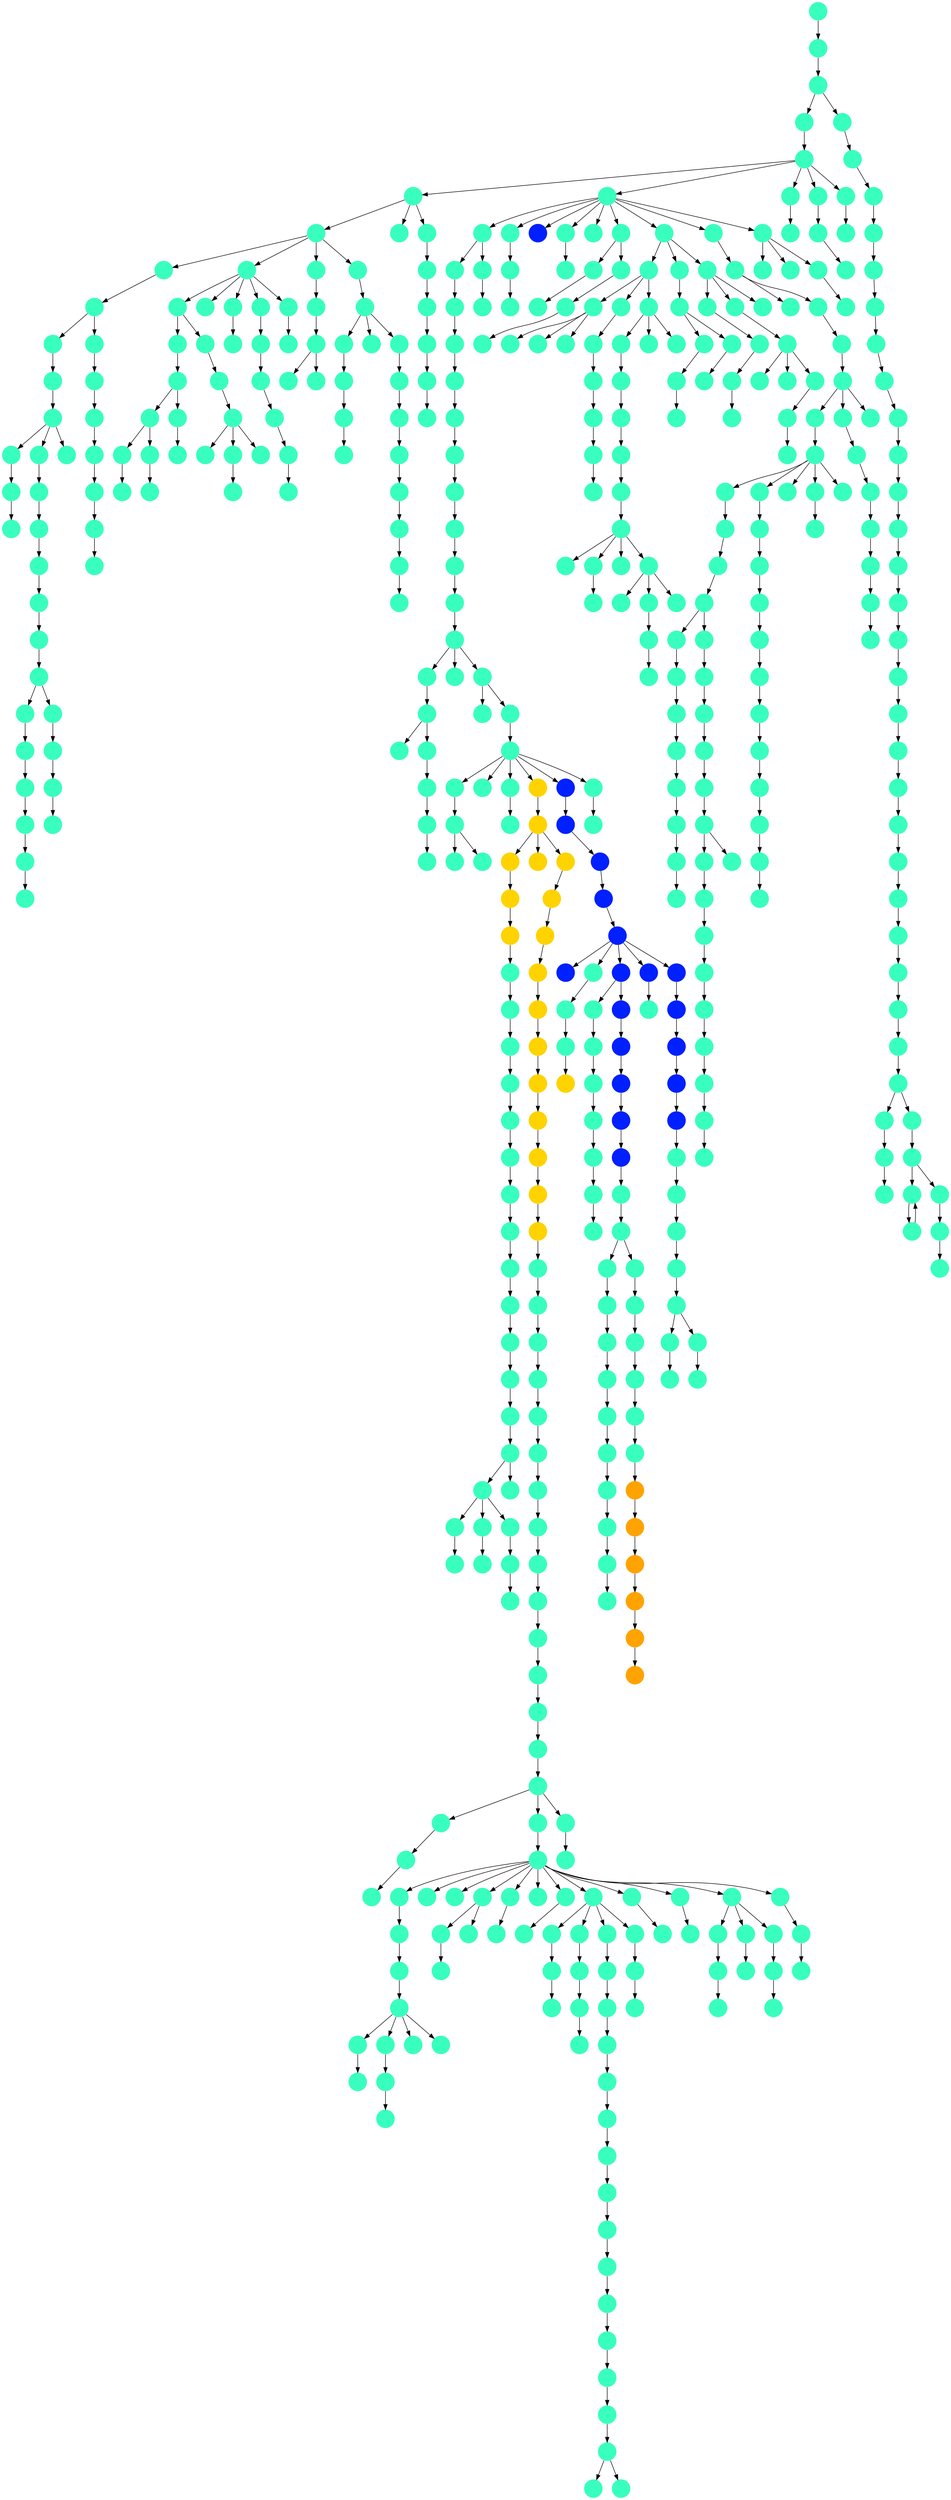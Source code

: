 digraph{
0 [tooltip = "R", penwidth = 0, style = filled, fillcolor = "#ffa300", shape = circle, label = ""]
1 [tooltip = "R", penwidth = 0, style = filled, fillcolor = "#ffa300", shape = circle, label = ""]
2 [tooltip = "K", penwidth = 0, style = filled, fillcolor = "#39ffbe", shape = circle, label = ""]
3 [tooltip = "R", penwidth = 0, style = filled, fillcolor = "#ffa300", shape = circle, label = ""]
4 [tooltip = "R", penwidth = 0, style = filled, fillcolor = "#ffa300", shape = circle, label = ""]
5 [tooltip = "R", penwidth = 0, style = filled, fillcolor = "#ffa300", shape = circle, label = ""]
6 [tooltip = "R", penwidth = 0, style = filled, fillcolor = "#ffa300", shape = circle, label = ""]
7 [tooltip = "K", penwidth = 0, style = filled, fillcolor = "#39ffbe", shape = circle, label = ""]
8 [tooltip = "K", penwidth = 0, style = filled, fillcolor = "#39ffbe", shape = circle, label = ""]
9 [tooltip = "K", penwidth = 0, style = filled, fillcolor = "#39ffbe", shape = circle, label = ""]
10 [tooltip = "K", penwidth = 0, style = filled, fillcolor = "#39ffbe", shape = circle, label = ""]
11 [tooltip = "K", penwidth = 0, style = filled, fillcolor = "#39ffbe", shape = circle, label = ""]
12 [tooltip = "K", penwidth = 0, style = filled, fillcolor = "#39ffbe", shape = circle, label = ""]
13 [tooltip = "K", penwidth = 0, style = filled, fillcolor = "#39ffbe", shape = circle, label = ""]
14 [tooltip = "K", penwidth = 0, style = filled, fillcolor = "#39ffbe", shape = circle, label = ""]
15 [tooltip = "K", penwidth = 0, style = filled, fillcolor = "#39ffbe", shape = circle, label = ""]
16 [tooltip = "K", penwidth = 0, style = filled, fillcolor = "#39ffbe", shape = circle, label = ""]
17 [tooltip = "K", penwidth = 0, style = filled, fillcolor = "#39ffbe", shape = circle, label = ""]
18 [tooltip = "K", penwidth = 0, style = filled, fillcolor = "#39ffbe", shape = circle, label = ""]
19 [tooltip = "K", penwidth = 0, style = filled, fillcolor = "#39ffbe", shape = circle, label = ""]
20 [tooltip = "K", penwidth = 0, style = filled, fillcolor = "#39ffbe", shape = circle, label = ""]
21 [tooltip = "K", penwidth = 0, style = filled, fillcolor = "#39ffbe", shape = circle, label = ""]
22 [tooltip = "K", penwidth = 0, style = filled, fillcolor = "#39ffbe", shape = circle, label = ""]
23 [tooltip = "K", penwidth = 0, style = filled, fillcolor = "#39ffbe", shape = circle, label = ""]
24 [tooltip = "K", penwidth = 0, style = filled, fillcolor = "#39ffbe", shape = circle, label = ""]
25 [tooltip = "K", penwidth = 0, style = filled, fillcolor = "#39ffbe", shape = circle, label = ""]
26 [tooltip = "K", penwidth = 0, style = filled, fillcolor = "#39ffbe", shape = circle, label = ""]
27 [tooltip = "K", penwidth = 0, style = filled, fillcolor = "#39ffbe", shape = circle, label = ""]
28 [tooltip = "K", penwidth = 0, style = filled, fillcolor = "#39ffbe", shape = circle, label = ""]
29 [tooltip = "K", penwidth = 0, style = filled, fillcolor = "#39ffbe", shape = circle, label = ""]
30 [tooltip = "K", penwidth = 0, style = filled, fillcolor = "#39ffbe", shape = circle, label = ""]
31 [tooltip = "K", penwidth = 0, style = filled, fillcolor = "#39ffbe", shape = circle, label = ""]
32 [tooltip = "K", penwidth = 0, style = filled, fillcolor = "#39ffbe", shape = circle, label = ""]
33 [tooltip = "K", penwidth = 0, style = filled, fillcolor = "#39ffbe", shape = circle, label = ""]
34 [tooltip = "K", penwidth = 0, style = filled, fillcolor = "#39ffbe", shape = circle, label = ""]
35 [tooltip = "K", penwidth = 0, style = filled, fillcolor = "#39ffbe", shape = circle, label = ""]
36 [tooltip = "K", penwidth = 0, style = filled, fillcolor = "#39ffbe", shape = circle, label = ""]
37 [tooltip = "K", penwidth = 0, style = filled, fillcolor = "#39ffbe", shape = circle, label = ""]
38 [tooltip = "K", penwidth = 0, style = filled, fillcolor = "#39ffbe", shape = circle, label = ""]
39 [tooltip = "K", penwidth = 0, style = filled, fillcolor = "#39ffbe", shape = circle, label = ""]
40 [tooltip = "K", penwidth = 0, style = filled, fillcolor = "#39ffbe", shape = circle, label = ""]
41 [tooltip = "K", penwidth = 0, style = filled, fillcolor = "#39ffbe", shape = circle, label = ""]
42 [tooltip = "K", penwidth = 0, style = filled, fillcolor = "#39ffbe", shape = circle, label = ""]
43 [tooltip = "K", penwidth = 0, style = filled, fillcolor = "#39ffbe", shape = circle, label = ""]
44 [tooltip = "K", penwidth = 0, style = filled, fillcolor = "#39ffbe", shape = circle, label = ""]
45 [tooltip = "K", penwidth = 0, style = filled, fillcolor = "#39ffbe", shape = circle, label = ""]
46 [tooltip = "K", penwidth = 0, style = filled, fillcolor = "#39ffbe", shape = circle, label = ""]
47 [tooltip = "K", penwidth = 0, style = filled, fillcolor = "#39ffbe", shape = circle, label = ""]
48 [tooltip = "K", penwidth = 0, style = filled, fillcolor = "#39ffbe", shape = circle, label = ""]
49 [tooltip = "K", penwidth = 0, style = filled, fillcolor = "#39ffbe", shape = circle, label = ""]
50 [tooltip = "K", penwidth = 0, style = filled, fillcolor = "#39ffbe", shape = circle, label = ""]
51 [tooltip = "K", penwidth = 0, style = filled, fillcolor = "#39ffbe", shape = circle, label = ""]
52 [tooltip = "K", penwidth = 0, style = filled, fillcolor = "#39ffbe", shape = circle, label = ""]
53 [tooltip = "K", penwidth = 0, style = filled, fillcolor = "#39ffbe", shape = circle, label = ""]
54 [tooltip = "K", penwidth = 0, style = filled, fillcolor = "#39ffbe", shape = circle, label = ""]
55 [tooltip = "K", penwidth = 0, style = filled, fillcolor = "#39ffbe", shape = circle, label = ""]
56 [tooltip = "K", penwidth = 0, style = filled, fillcolor = "#39ffbe", shape = circle, label = ""]
57 [tooltip = "K", penwidth = 0, style = filled, fillcolor = "#39ffbe", shape = circle, label = ""]
58 [tooltip = "K", penwidth = 0, style = filled, fillcolor = "#39ffbe", shape = circle, label = ""]
59 [tooltip = "K", penwidth = 0, style = filled, fillcolor = "#39ffbe", shape = circle, label = ""]
60 [tooltip = "K", penwidth = 0, style = filled, fillcolor = "#39ffbe", shape = circle, label = ""]
61 [tooltip = "K", penwidth = 0, style = filled, fillcolor = "#39ffbe", shape = circle, label = ""]
62 [tooltip = "K", penwidth = 0, style = filled, fillcolor = "#39ffbe", shape = circle, label = ""]
63 [tooltip = "K", penwidth = 0, style = filled, fillcolor = "#39ffbe", shape = circle, label = ""]
64 [tooltip = "K", penwidth = 0, style = filled, fillcolor = "#39ffbe", shape = circle, label = ""]
65 [tooltip = "K", penwidth = 0, style = filled, fillcolor = "#39ffbe", shape = circle, label = ""]
66 [tooltip = "K", penwidth = 0, style = filled, fillcolor = "#39ffbe", shape = circle, label = ""]
67 [tooltip = "K", penwidth = 0, style = filled, fillcolor = "#39ffbe", shape = circle, label = ""]
68 [tooltip = "K", penwidth = 0, style = filled, fillcolor = "#39ffbe", shape = circle, label = ""]
69 [tooltip = "K", penwidth = 0, style = filled, fillcolor = "#39ffbe", shape = circle, label = ""]
70 [tooltip = "K", penwidth = 0, style = filled, fillcolor = "#39ffbe", shape = circle, label = ""]
71 [tooltip = "K", penwidth = 0, style = filled, fillcolor = "#39ffbe", shape = circle, label = ""]
72 [tooltip = "K", penwidth = 0, style = filled, fillcolor = "#39ffbe", shape = circle, label = ""]
73 [tooltip = "K", penwidth = 0, style = filled, fillcolor = "#39ffbe", shape = circle, label = ""]
74 [tooltip = "K", penwidth = 0, style = filled, fillcolor = "#39ffbe", shape = circle, label = ""]
75 [tooltip = "K", penwidth = 0, style = filled, fillcolor = "#39ffbe", shape = circle, label = ""]
76 [tooltip = "K", penwidth = 0, style = filled, fillcolor = "#39ffbe", shape = circle, label = ""]
77 [tooltip = "K", penwidth = 0, style = filled, fillcolor = "#39ffbe", shape = circle, label = ""]
78 [tooltip = "K", penwidth = 0, style = filled, fillcolor = "#39ffbe", shape = circle, label = ""]
79 [tooltip = "K", penwidth = 0, style = filled, fillcolor = "#39ffbe", shape = circle, label = ""]
80 [tooltip = "K", penwidth = 0, style = filled, fillcolor = "#39ffbe", shape = circle, label = ""]
81 [tooltip = "K", penwidth = 0, style = filled, fillcolor = "#39ffbe", shape = circle, label = ""]
82 [tooltip = "K", penwidth = 0, style = filled, fillcolor = "#39ffbe", shape = circle, label = ""]
83 [tooltip = "K", penwidth = 0, style = filled, fillcolor = "#39ffbe", shape = circle, label = ""]
84 [tooltip = "K", penwidth = 0, style = filled, fillcolor = "#39ffbe", shape = circle, label = ""]
85 [tooltip = "K", penwidth = 0, style = filled, fillcolor = "#39ffbe", shape = circle, label = ""]
86 [tooltip = "K", penwidth = 0, style = filled, fillcolor = "#39ffbe", shape = circle, label = ""]
87 [tooltip = "K", penwidth = 0, style = filled, fillcolor = "#39ffbe", shape = circle, label = ""]
88 [tooltip = "K", penwidth = 0, style = filled, fillcolor = "#39ffbe", shape = circle, label = ""]
89 [tooltip = "K", penwidth = 0, style = filled, fillcolor = "#39ffbe", shape = circle, label = ""]
90 [tooltip = "K", penwidth = 0, style = filled, fillcolor = "#39ffbe", shape = circle, label = ""]
91 [tooltip = "K", penwidth = 0, style = filled, fillcolor = "#39ffbe", shape = circle, label = ""]
92 [tooltip = "K", penwidth = 0, style = filled, fillcolor = "#39ffbe", shape = circle, label = ""]
93 [tooltip = "K", penwidth = 0, style = filled, fillcolor = "#39ffbe", shape = circle, label = ""]
94 [tooltip = "K", penwidth = 0, style = filled, fillcolor = "#39ffbe", shape = circle, label = ""]
95 [tooltip = "K", penwidth = 0, style = filled, fillcolor = "#39ffbe", shape = circle, label = ""]
96 [tooltip = "K", penwidth = 0, style = filled, fillcolor = "#39ffbe", shape = circle, label = ""]
97 [tooltip = "K", penwidth = 0, style = filled, fillcolor = "#39ffbe", shape = circle, label = ""]
98 [tooltip = "K", penwidth = 0, style = filled, fillcolor = "#39ffbe", shape = circle, label = ""]
99 [tooltip = "K", penwidth = 0, style = filled, fillcolor = "#39ffbe", shape = circle, label = ""]
100 [tooltip = "K", penwidth = 0, style = filled, fillcolor = "#39ffbe", shape = circle, label = ""]
101 [tooltip = "K", penwidth = 0, style = filled, fillcolor = "#39ffbe", shape = circle, label = ""]
102 [tooltip = "K", penwidth = 0, style = filled, fillcolor = "#39ffbe", shape = circle, label = ""]
103 [tooltip = "K", penwidth = 0, style = filled, fillcolor = "#39ffbe", shape = circle, label = ""]
104 [tooltip = "K", penwidth = 0, style = filled, fillcolor = "#39ffbe", shape = circle, label = ""]
105 [tooltip = "K", penwidth = 0, style = filled, fillcolor = "#39ffbe", shape = circle, label = ""]
106 [tooltip = "K", penwidth = 0, style = filled, fillcolor = "#39ffbe", shape = circle, label = ""]
107 [tooltip = "K", penwidth = 0, style = filled, fillcolor = "#39ffbe", shape = circle, label = ""]
108 [tooltip = "K", penwidth = 0, style = filled, fillcolor = "#39ffbe", shape = circle, label = ""]
109 [tooltip = "K", penwidth = 0, style = filled, fillcolor = "#39ffbe", shape = circle, label = ""]
110 [tooltip = "K", penwidth = 0, style = filled, fillcolor = "#39ffbe", shape = circle, label = ""]
111 [tooltip = "K", penwidth = 0, style = filled, fillcolor = "#39ffbe", shape = circle, label = ""]
112 [tooltip = "K", penwidth = 0, style = filled, fillcolor = "#39ffbe", shape = circle, label = ""]
113 [tooltip = "K", penwidth = 0, style = filled, fillcolor = "#39ffbe", shape = circle, label = ""]
114 [tooltip = "K", penwidth = 0, style = filled, fillcolor = "#39ffbe", shape = circle, label = ""]
115 [tooltip = "K", penwidth = 0, style = filled, fillcolor = "#39ffbe", shape = circle, label = ""]
116 [tooltip = "K", penwidth = 0, style = filled, fillcolor = "#39ffbe", shape = circle, label = ""]
117 [tooltip = "K", penwidth = 0, style = filled, fillcolor = "#39ffbe", shape = circle, label = ""]
118 [tooltip = "E", penwidth = 0, style = filled, fillcolor = "#0020ff", shape = circle, label = ""]
119 [tooltip = "K", penwidth = 0, style = filled, fillcolor = "#39ffbe", shape = circle, label = ""]
120 [tooltip = "K", penwidth = 0, style = filled, fillcolor = "#39ffbe", shape = circle, label = ""]
121 [tooltip = "K", penwidth = 0, style = filled, fillcolor = "#39ffbe", shape = circle, label = ""]
122 [tooltip = "K", penwidth = 0, style = filled, fillcolor = "#39ffbe", shape = circle, label = ""]
123 [tooltip = "K", penwidth = 0, style = filled, fillcolor = "#39ffbe", shape = circle, label = ""]
124 [tooltip = "K", penwidth = 0, style = filled, fillcolor = "#39ffbe", shape = circle, label = ""]
125 [tooltip = "K", penwidth = 0, style = filled, fillcolor = "#39ffbe", shape = circle, label = ""]
126 [tooltip = "K", penwidth = 0, style = filled, fillcolor = "#39ffbe", shape = circle, label = ""]
127 [tooltip = "K", penwidth = 0, style = filled, fillcolor = "#39ffbe", shape = circle, label = ""]
128 [tooltip = "K", penwidth = 0, style = filled, fillcolor = "#39ffbe", shape = circle, label = ""]
129 [tooltip = "K", penwidth = 0, style = filled, fillcolor = "#39ffbe", shape = circle, label = ""]
130 [tooltip = "K", penwidth = 0, style = filled, fillcolor = "#39ffbe", shape = circle, label = ""]
131 [tooltip = "K", penwidth = 0, style = filled, fillcolor = "#39ffbe", shape = circle, label = ""]
132 [tooltip = "K", penwidth = 0, style = filled, fillcolor = "#39ffbe", shape = circle, label = ""]
133 [tooltip = "K", penwidth = 0, style = filled, fillcolor = "#39ffbe", shape = circle, label = ""]
134 [tooltip = "K", penwidth = 0, style = filled, fillcolor = "#39ffbe", shape = circle, label = ""]
135 [tooltip = "K", penwidth = 0, style = filled, fillcolor = "#39ffbe", shape = circle, label = ""]
136 [tooltip = "K", penwidth = 0, style = filled, fillcolor = "#39ffbe", shape = circle, label = ""]
137 [tooltip = "K", penwidth = 0, style = filled, fillcolor = "#39ffbe", shape = circle, label = ""]
138 [tooltip = "K", penwidth = 0, style = filled, fillcolor = "#39ffbe", shape = circle, label = ""]
139 [tooltip = "K", penwidth = 0, style = filled, fillcolor = "#39ffbe", shape = circle, label = ""]
140 [tooltip = "K", penwidth = 0, style = filled, fillcolor = "#39ffbe", shape = circle, label = ""]
141 [tooltip = "K", penwidth = 0, style = filled, fillcolor = "#39ffbe", shape = circle, label = ""]
142 [tooltip = "K", penwidth = 0, style = filled, fillcolor = "#39ffbe", shape = circle, label = ""]
143 [tooltip = "K", penwidth = 0, style = filled, fillcolor = "#39ffbe", shape = circle, label = ""]
144 [tooltip = "K", penwidth = 0, style = filled, fillcolor = "#39ffbe", shape = circle, label = ""]
145 [tooltip = "K", penwidth = 0, style = filled, fillcolor = "#39ffbe", shape = circle, label = ""]
146 [tooltip = "K", penwidth = 0, style = filled, fillcolor = "#39ffbe", shape = circle, label = ""]
147 [tooltip = "K", penwidth = 0, style = filled, fillcolor = "#39ffbe", shape = circle, label = ""]
148 [tooltip = "K", penwidth = 0, style = filled, fillcolor = "#39ffbe", shape = circle, label = ""]
149 [tooltip = "K", penwidth = 0, style = filled, fillcolor = "#39ffbe", shape = circle, label = ""]
150 [tooltip = "K", penwidth = 0, style = filled, fillcolor = "#39ffbe", shape = circle, label = ""]
151 [tooltip = "K", penwidth = 0, style = filled, fillcolor = "#39ffbe", shape = circle, label = ""]
152 [tooltip = "K", penwidth = 0, style = filled, fillcolor = "#39ffbe", shape = circle, label = ""]
153 [tooltip = "K", penwidth = 0, style = filled, fillcolor = "#39ffbe", shape = circle, label = ""]
154 [tooltip = "K", penwidth = 0, style = filled, fillcolor = "#39ffbe", shape = circle, label = ""]
155 [tooltip = "K", penwidth = 0, style = filled, fillcolor = "#39ffbe", shape = circle, label = ""]
156 [tooltip = "K", penwidth = 0, style = filled, fillcolor = "#39ffbe", shape = circle, label = ""]
157 [tooltip = "K", penwidth = 0, style = filled, fillcolor = "#39ffbe", shape = circle, label = ""]
158 [tooltip = "K", penwidth = 0, style = filled, fillcolor = "#39ffbe", shape = circle, label = ""]
159 [tooltip = "K", penwidth = 0, style = filled, fillcolor = "#39ffbe", shape = circle, label = ""]
160 [tooltip = "K", penwidth = 0, style = filled, fillcolor = "#39ffbe", shape = circle, label = ""]
161 [tooltip = "K", penwidth = 0, style = filled, fillcolor = "#39ffbe", shape = circle, label = ""]
162 [tooltip = "K", penwidth = 0, style = filled, fillcolor = "#39ffbe", shape = circle, label = ""]
163 [tooltip = "K", penwidth = 0, style = filled, fillcolor = "#39ffbe", shape = circle, label = ""]
164 [tooltip = "K", penwidth = 0, style = filled, fillcolor = "#39ffbe", shape = circle, label = ""]
165 [tooltip = "K", penwidth = 0, style = filled, fillcolor = "#39ffbe", shape = circle, label = ""]
166 [tooltip = "K", penwidth = 0, style = filled, fillcolor = "#39ffbe", shape = circle, label = ""]
167 [tooltip = "K", penwidth = 0, style = filled, fillcolor = "#39ffbe", shape = circle, label = ""]
168 [tooltip = "K", penwidth = 0, style = filled, fillcolor = "#39ffbe", shape = circle, label = ""]
169 [tooltip = "K", penwidth = 0, style = filled, fillcolor = "#39ffbe", shape = circle, label = ""]
170 [tooltip = "K", penwidth = 0, style = filled, fillcolor = "#39ffbe", shape = circle, label = ""]
171 [tooltip = "K", penwidth = 0, style = filled, fillcolor = "#39ffbe", shape = circle, label = ""]
172 [tooltip = "K", penwidth = 0, style = filled, fillcolor = "#39ffbe", shape = circle, label = ""]
173 [tooltip = "K", penwidth = 0, style = filled, fillcolor = "#39ffbe", shape = circle, label = ""]
174 [tooltip = "K", penwidth = 0, style = filled, fillcolor = "#39ffbe", shape = circle, label = ""]
175 [tooltip = "K", penwidth = 0, style = filled, fillcolor = "#39ffbe", shape = circle, label = ""]
176 [tooltip = "K", penwidth = 0, style = filled, fillcolor = "#39ffbe", shape = circle, label = ""]
177 [tooltip = "K", penwidth = 0, style = filled, fillcolor = "#39ffbe", shape = circle, label = ""]
178 [tooltip = "K", penwidth = 0, style = filled, fillcolor = "#39ffbe", shape = circle, label = ""]
179 [tooltip = "K", penwidth = 0, style = filled, fillcolor = "#39ffbe", shape = circle, label = ""]
180 [tooltip = "K", penwidth = 0, style = filled, fillcolor = "#39ffbe", shape = circle, label = ""]
181 [tooltip = "K", penwidth = 0, style = filled, fillcolor = "#39ffbe", shape = circle, label = ""]
182 [tooltip = "K", penwidth = 0, style = filled, fillcolor = "#39ffbe", shape = circle, label = ""]
183 [tooltip = "K", penwidth = 0, style = filled, fillcolor = "#39ffbe", shape = circle, label = ""]
184 [tooltip = "K", penwidth = 0, style = filled, fillcolor = "#39ffbe", shape = circle, label = ""]
185 [tooltip = "K", penwidth = 0, style = filled, fillcolor = "#39ffbe", shape = circle, label = ""]
186 [tooltip = "K", penwidth = 0, style = filled, fillcolor = "#39ffbe", shape = circle, label = ""]
187 [tooltip = "K", penwidth = 0, style = filled, fillcolor = "#39ffbe", shape = circle, label = ""]
188 [tooltip = "K", penwidth = 0, style = filled, fillcolor = "#39ffbe", shape = circle, label = ""]
189 [tooltip = "K", penwidth = 0, style = filled, fillcolor = "#39ffbe", shape = circle, label = ""]
190 [tooltip = "K", penwidth = 0, style = filled, fillcolor = "#39ffbe", shape = circle, label = ""]
191 [tooltip = "K", penwidth = 0, style = filled, fillcolor = "#39ffbe", shape = circle, label = ""]
192 [tooltip = "K", penwidth = 0, style = filled, fillcolor = "#39ffbe", shape = circle, label = ""]
193 [tooltip = "K", penwidth = 0, style = filled, fillcolor = "#39ffbe", shape = circle, label = ""]
194 [tooltip = "K", penwidth = 0, style = filled, fillcolor = "#39ffbe", shape = circle, label = ""]
195 [tooltip = "K", penwidth = 0, style = filled, fillcolor = "#39ffbe", shape = circle, label = ""]
196 [tooltip = "K", penwidth = 0, style = filled, fillcolor = "#39ffbe", shape = circle, label = ""]
197 [tooltip = "K", penwidth = 0, style = filled, fillcolor = "#39ffbe", shape = circle, label = ""]
198 [tooltip = "K", penwidth = 0, style = filled, fillcolor = "#39ffbe", shape = circle, label = ""]
199 [tooltip = "K", penwidth = 0, style = filled, fillcolor = "#39ffbe", shape = circle, label = ""]
200 [tooltip = "K", penwidth = 0, style = filled, fillcolor = "#39ffbe", shape = circle, label = ""]
201 [tooltip = "K", penwidth = 0, style = filled, fillcolor = "#39ffbe", shape = circle, label = ""]
202 [tooltip = "K", penwidth = 0, style = filled, fillcolor = "#39ffbe", shape = circle, label = ""]
203 [tooltip = "K", penwidth = 0, style = filled, fillcolor = "#39ffbe", shape = circle, label = ""]
204 [tooltip = "K", penwidth = 0, style = filled, fillcolor = "#39ffbe", shape = circle, label = ""]
205 [tooltip = "K", penwidth = 0, style = filled, fillcolor = "#39ffbe", shape = circle, label = ""]
206 [tooltip = "K", penwidth = 0, style = filled, fillcolor = "#39ffbe", shape = circle, label = ""]
207 [tooltip = "K", penwidth = 0, style = filled, fillcolor = "#39ffbe", shape = circle, label = ""]
208 [tooltip = "K", penwidth = 0, style = filled, fillcolor = "#39ffbe", shape = circle, label = ""]
209 [tooltip = "K", penwidth = 0, style = filled, fillcolor = "#39ffbe", shape = circle, label = ""]
210 [tooltip = "K", penwidth = 0, style = filled, fillcolor = "#39ffbe", shape = circle, label = ""]
211 [tooltip = "K", penwidth = 0, style = filled, fillcolor = "#39ffbe", shape = circle, label = ""]
212 [tooltip = "K", penwidth = 0, style = filled, fillcolor = "#39ffbe", shape = circle, label = ""]
213 [tooltip = "K", penwidth = 0, style = filled, fillcolor = "#39ffbe", shape = circle, label = ""]
214 [tooltip = "K", penwidth = 0, style = filled, fillcolor = "#39ffbe", shape = circle, label = ""]
215 [tooltip = "K", penwidth = 0, style = filled, fillcolor = "#39ffbe", shape = circle, label = ""]
216 [tooltip = "K", penwidth = 0, style = filled, fillcolor = "#39ffbe", shape = circle, label = ""]
217 [tooltip = "K", penwidth = 0, style = filled, fillcolor = "#39ffbe", shape = circle, label = ""]
218 [tooltip = "K", penwidth = 0, style = filled, fillcolor = "#39ffbe", shape = circle, label = ""]
219 [tooltip = "K", penwidth = 0, style = filled, fillcolor = "#39ffbe", shape = circle, label = ""]
220 [tooltip = "K", penwidth = 0, style = filled, fillcolor = "#39ffbe", shape = circle, label = ""]
221 [tooltip = "K", penwidth = 0, style = filled, fillcolor = "#39ffbe", shape = circle, label = ""]
222 [tooltip = "K", penwidth = 0, style = filled, fillcolor = "#39ffbe", shape = circle, label = ""]
223 [tooltip = "K", penwidth = 0, style = filled, fillcolor = "#39ffbe", shape = circle, label = ""]
224 [tooltip = "K", penwidth = 0, style = filled, fillcolor = "#39ffbe", shape = circle, label = ""]
225 [tooltip = "K", penwidth = 0, style = filled, fillcolor = "#39ffbe", shape = circle, label = ""]
226 [tooltip = "K", penwidth = 0, style = filled, fillcolor = "#39ffbe", shape = circle, label = ""]
227 [tooltip = "K", penwidth = 0, style = filled, fillcolor = "#39ffbe", shape = circle, label = ""]
228 [tooltip = "K", penwidth = 0, style = filled, fillcolor = "#39ffbe", shape = circle, label = ""]
229 [tooltip = "K", penwidth = 0, style = filled, fillcolor = "#39ffbe", shape = circle, label = ""]
230 [tooltip = "K", penwidth = 0, style = filled, fillcolor = "#39ffbe", shape = circle, label = ""]
231 [tooltip = "K", penwidth = 0, style = filled, fillcolor = "#39ffbe", shape = circle, label = ""]
232 [tooltip = "K", penwidth = 0, style = filled, fillcolor = "#39ffbe", shape = circle, label = ""]
233 [tooltip = "K", penwidth = 0, style = filled, fillcolor = "#39ffbe", shape = circle, label = ""]
234 [tooltip = "K", penwidth = 0, style = filled, fillcolor = "#39ffbe", shape = circle, label = ""]
235 [tooltip = "K", penwidth = 0, style = filled, fillcolor = "#39ffbe", shape = circle, label = ""]
236 [tooltip = "K", penwidth = 0, style = filled, fillcolor = "#39ffbe", shape = circle, label = ""]
237 [tooltip = "K", penwidth = 0, style = filled, fillcolor = "#39ffbe", shape = circle, label = ""]
238 [tooltip = "K", penwidth = 0, style = filled, fillcolor = "#39ffbe", shape = circle, label = ""]
239 [tooltip = "K", penwidth = 0, style = filled, fillcolor = "#39ffbe", shape = circle, label = ""]
240 [tooltip = "K", penwidth = 0, style = filled, fillcolor = "#39ffbe", shape = circle, label = ""]
241 [tooltip = "K", penwidth = 0, style = filled, fillcolor = "#39ffbe", shape = circle, label = ""]
242 [tooltip = "K", penwidth = 0, style = filled, fillcolor = "#39ffbe", shape = circle, label = ""]
243 [tooltip = "K", penwidth = 0, style = filled, fillcolor = "#39ffbe", shape = circle, label = ""]
244 [tooltip = "K", penwidth = 0, style = filled, fillcolor = "#39ffbe", shape = circle, label = ""]
245 [tooltip = "K", penwidth = 0, style = filled, fillcolor = "#39ffbe", shape = circle, label = ""]
246 [tooltip = "K", penwidth = 0, style = filled, fillcolor = "#39ffbe", shape = circle, label = ""]
247 [tooltip = "K", penwidth = 0, style = filled, fillcolor = "#39ffbe", shape = circle, label = ""]
248 [tooltip = "K", penwidth = 0, style = filled, fillcolor = "#39ffbe", shape = circle, label = ""]
249 [tooltip = "K", penwidth = 0, style = filled, fillcolor = "#39ffbe", shape = circle, label = ""]
250 [tooltip = "K", penwidth = 0, style = filled, fillcolor = "#39ffbe", shape = circle, label = ""]
251 [tooltip = "K", penwidth = 0, style = filled, fillcolor = "#39ffbe", shape = circle, label = ""]
252 [tooltip = "K", penwidth = 0, style = filled, fillcolor = "#39ffbe", shape = circle, label = ""]
253 [tooltip = "K", penwidth = 0, style = filled, fillcolor = "#39ffbe", shape = circle, label = ""]
254 [tooltip = "Q", penwidth = 0, style = filled, fillcolor = "#ffd300", shape = circle, label = ""]
255 [tooltip = "K", penwidth = 0, style = filled, fillcolor = "#39ffbe", shape = circle, label = ""]
256 [tooltip = "Q", penwidth = 0, style = filled, fillcolor = "#ffd300", shape = circle, label = ""]
257 [tooltip = "K", penwidth = 0, style = filled, fillcolor = "#39ffbe", shape = circle, label = ""]
258 [tooltip = "Q", penwidth = 0, style = filled, fillcolor = "#ffd300", shape = circle, label = ""]
259 [tooltip = "K", penwidth = 0, style = filled, fillcolor = "#39ffbe", shape = circle, label = ""]
260 [tooltip = "K", penwidth = 0, style = filled, fillcolor = "#39ffbe", shape = circle, label = ""]
261 [tooltip = "K", penwidth = 0, style = filled, fillcolor = "#39ffbe", shape = circle, label = ""]
262 [tooltip = "Q", penwidth = 0, style = filled, fillcolor = "#ffd300", shape = circle, label = ""]
263 [tooltip = "K", penwidth = 0, style = filled, fillcolor = "#39ffbe", shape = circle, label = ""]
264 [tooltip = "Q", penwidth = 0, style = filled, fillcolor = "#ffd300", shape = circle, label = ""]
265 [tooltip = "K", penwidth = 0, style = filled, fillcolor = "#39ffbe", shape = circle, label = ""]
266 [tooltip = "Q", penwidth = 0, style = filled, fillcolor = "#ffd300", shape = circle, label = ""]
267 [tooltip = "Q", penwidth = 0, style = filled, fillcolor = "#ffd300", shape = circle, label = ""]
268 [tooltip = "Q", penwidth = 0, style = filled, fillcolor = "#ffd300", shape = circle, label = ""]
269 [tooltip = "Q", penwidth = 0, style = filled, fillcolor = "#ffd300", shape = circle, label = ""]
270 [tooltip = "Q", penwidth = 0, style = filled, fillcolor = "#ffd300", shape = circle, label = ""]
271 [tooltip = "K", penwidth = 0, style = filled, fillcolor = "#39ffbe", shape = circle, label = ""]
272 [tooltip = "Q", penwidth = 0, style = filled, fillcolor = "#ffd300", shape = circle, label = ""]
273 [tooltip = "Q", penwidth = 0, style = filled, fillcolor = "#ffd300", shape = circle, label = ""]
274 [tooltip = "K", penwidth = 0, style = filled, fillcolor = "#39ffbe", shape = circle, label = ""]
275 [tooltip = "K", penwidth = 0, style = filled, fillcolor = "#39ffbe", shape = circle, label = ""]
276 [tooltip = "K", penwidth = 0, style = filled, fillcolor = "#39ffbe", shape = circle, label = ""]
277 [tooltip = "E", penwidth = 0, style = filled, fillcolor = "#0020ff", shape = circle, label = ""]
278 [tooltip = "K", penwidth = 0, style = filled, fillcolor = "#39ffbe", shape = circle, label = ""]
279 [tooltip = "Q", penwidth = 0, style = filled, fillcolor = "#ffd300", shape = circle, label = ""]
280 [tooltip = "Q", penwidth = 0, style = filled, fillcolor = "#ffd300", shape = circle, label = ""]
281 [tooltip = "Q", penwidth = 0, style = filled, fillcolor = "#ffd300", shape = circle, label = ""]
282 [tooltip = "Q", penwidth = 0, style = filled, fillcolor = "#ffd300", shape = circle, label = ""]
283 [tooltip = "K", penwidth = 0, style = filled, fillcolor = "#39ffbe", shape = circle, label = ""]
284 [tooltip = "K", penwidth = 0, style = filled, fillcolor = "#39ffbe", shape = circle, label = ""]
285 [tooltip = "Q", penwidth = 0, style = filled, fillcolor = "#ffd300", shape = circle, label = ""]
286 [tooltip = "Q", penwidth = 0, style = filled, fillcolor = "#ffd300", shape = circle, label = ""]
287 [tooltip = "K", penwidth = 0, style = filled, fillcolor = "#39ffbe", shape = circle, label = ""]
288 [tooltip = "K", penwidth = 0, style = filled, fillcolor = "#39ffbe", shape = circle, label = ""]
289 [tooltip = "K", penwidth = 0, style = filled, fillcolor = "#39ffbe", shape = circle, label = ""]
290 [tooltip = "K", penwidth = 0, style = filled, fillcolor = "#39ffbe", shape = circle, label = ""]
291 [tooltip = "K", penwidth = 0, style = filled, fillcolor = "#39ffbe", shape = circle, label = ""]
292 [tooltip = "K", penwidth = 0, style = filled, fillcolor = "#39ffbe", shape = circle, label = ""]
293 [tooltip = "E", penwidth = 0, style = filled, fillcolor = "#0020ff", shape = circle, label = ""]
294 [tooltip = "E", penwidth = 0, style = filled, fillcolor = "#0020ff", shape = circle, label = ""]
295 [tooltip = "K", penwidth = 0, style = filled, fillcolor = "#39ffbe", shape = circle, label = ""]
296 [tooltip = "E", penwidth = 0, style = filled, fillcolor = "#0020ff", shape = circle, label = ""]
297 [tooltip = "E", penwidth = 0, style = filled, fillcolor = "#0020ff", shape = circle, label = ""]
298 [tooltip = "E", penwidth = 0, style = filled, fillcolor = "#0020ff", shape = circle, label = ""]
299 [tooltip = "E", penwidth = 0, style = filled, fillcolor = "#0020ff", shape = circle, label = ""]
300 [tooltip = "E", penwidth = 0, style = filled, fillcolor = "#0020ff", shape = circle, label = ""]
301 [tooltip = "E", penwidth = 0, style = filled, fillcolor = "#0020ff", shape = circle, label = ""]
302 [tooltip = "E", penwidth = 0, style = filled, fillcolor = "#0020ff", shape = circle, label = ""]
303 [tooltip = "E", penwidth = 0, style = filled, fillcolor = "#0020ff", shape = circle, label = ""]
304 [tooltip = "E", penwidth = 0, style = filled, fillcolor = "#0020ff", shape = circle, label = ""]
305 [tooltip = "E", penwidth = 0, style = filled, fillcolor = "#0020ff", shape = circle, label = ""]
306 [tooltip = "E", penwidth = 0, style = filled, fillcolor = "#0020ff", shape = circle, label = ""]
307 [tooltip = "E", penwidth = 0, style = filled, fillcolor = "#0020ff", shape = circle, label = ""]
308 [tooltip = "K", penwidth = 0, style = filled, fillcolor = "#39ffbe", shape = circle, label = ""]
309 [tooltip = "E", penwidth = 0, style = filled, fillcolor = "#0020ff", shape = circle, label = ""]
310 [tooltip = "E", penwidth = 0, style = filled, fillcolor = "#0020ff", shape = circle, label = ""]
311 [tooltip = "E", penwidth = 0, style = filled, fillcolor = "#0020ff", shape = circle, label = ""]
312 [tooltip = "K", penwidth = 0, style = filled, fillcolor = "#39ffbe", shape = circle, label = ""]
313 [tooltip = "K", penwidth = 0, style = filled, fillcolor = "#39ffbe", shape = circle, label = ""]
314 [tooltip = "K", penwidth = 0, style = filled, fillcolor = "#39ffbe", shape = circle, label = ""]
315 [tooltip = "K", penwidth = 0, style = filled, fillcolor = "#39ffbe", shape = circle, label = ""]
316 [tooltip = "K", penwidth = 0, style = filled, fillcolor = "#39ffbe", shape = circle, label = ""]
317 [tooltip = "K", penwidth = 0, style = filled, fillcolor = "#39ffbe", shape = circle, label = ""]
318 [tooltip = "K", penwidth = 0, style = filled, fillcolor = "#39ffbe", shape = circle, label = ""]
319 [tooltip = "K", penwidth = 0, style = filled, fillcolor = "#39ffbe", shape = circle, label = ""]
320 [tooltip = "K", penwidth = 0, style = filled, fillcolor = "#39ffbe", shape = circle, label = ""]
321 [tooltip = "K", penwidth = 0, style = filled, fillcolor = "#39ffbe", shape = circle, label = ""]
322 [tooltip = "K", penwidth = 0, style = filled, fillcolor = "#39ffbe", shape = circle, label = ""]
323 [tooltip = "K", penwidth = 0, style = filled, fillcolor = "#39ffbe", shape = circle, label = ""]
324 [tooltip = "K", penwidth = 0, style = filled, fillcolor = "#39ffbe", shape = circle, label = ""]
325 [tooltip = "K", penwidth = 0, style = filled, fillcolor = "#39ffbe", shape = circle, label = ""]
326 [tooltip = "K", penwidth = 0, style = filled, fillcolor = "#39ffbe", shape = circle, label = ""]
327 [tooltip = "K", penwidth = 0, style = filled, fillcolor = "#39ffbe", shape = circle, label = ""]
328 [tooltip = "K", penwidth = 0, style = filled, fillcolor = "#39ffbe", shape = circle, label = ""]
329 [tooltip = "K", penwidth = 0, style = filled, fillcolor = "#39ffbe", shape = circle, label = ""]
330 [tooltip = "K", penwidth = 0, style = filled, fillcolor = "#39ffbe", shape = circle, label = ""]
331 [tooltip = "K", penwidth = 0, style = filled, fillcolor = "#39ffbe", shape = circle, label = ""]
332 [tooltip = "K", penwidth = 0, style = filled, fillcolor = "#39ffbe", shape = circle, label = ""]
333 [tooltip = "K", penwidth = 0, style = filled, fillcolor = "#39ffbe", shape = circle, label = ""]
334 [tooltip = "K", penwidth = 0, style = filled, fillcolor = "#39ffbe", shape = circle, label = ""]
335 [tooltip = "K", penwidth = 0, style = filled, fillcolor = "#39ffbe", shape = circle, label = ""]
336 [tooltip = "K", penwidth = 0, style = filled, fillcolor = "#39ffbe", shape = circle, label = ""]
337 [tooltip = "K", penwidth = 0, style = filled, fillcolor = "#39ffbe", shape = circle, label = ""]
338 [tooltip = "K", penwidth = 0, style = filled, fillcolor = "#39ffbe", shape = circle, label = ""]
339 [tooltip = "K", penwidth = 0, style = filled, fillcolor = "#39ffbe", shape = circle, label = ""]
340 [tooltip = "K", penwidth = 0, style = filled, fillcolor = "#39ffbe", shape = circle, label = ""]
341 [tooltip = "K", penwidth = 0, style = filled, fillcolor = "#39ffbe", shape = circle, label = ""]
342 [tooltip = "K", penwidth = 0, style = filled, fillcolor = "#39ffbe", shape = circle, label = ""]
343 [tooltip = "K", penwidth = 0, style = filled, fillcolor = "#39ffbe", shape = circle, label = ""]
344 [tooltip = "K", penwidth = 0, style = filled, fillcolor = "#39ffbe", shape = circle, label = ""]
345 [tooltip = "K", penwidth = 0, style = filled, fillcolor = "#39ffbe", shape = circle, label = ""]
346 [tooltip = "K", penwidth = 0, style = filled, fillcolor = "#39ffbe", shape = circle, label = ""]
347 [tooltip = "K", penwidth = 0, style = filled, fillcolor = "#39ffbe", shape = circle, label = ""]
348 [tooltip = "K", penwidth = 0, style = filled, fillcolor = "#39ffbe", shape = circle, label = ""]
349 [tooltip = "K", penwidth = 0, style = filled, fillcolor = "#39ffbe", shape = circle, label = ""]
350 [tooltip = "K", penwidth = 0, style = filled, fillcolor = "#39ffbe", shape = circle, label = ""]
351 [tooltip = "K", penwidth = 0, style = filled, fillcolor = "#39ffbe", shape = circle, label = ""]
352 [tooltip = "K", penwidth = 0, style = filled, fillcolor = "#39ffbe", shape = circle, label = ""]
353 [tooltip = "K", penwidth = 0, style = filled, fillcolor = "#39ffbe", shape = circle, label = ""]
354 [tooltip = "K", penwidth = 0, style = filled, fillcolor = "#39ffbe", shape = circle, label = ""]
355 [tooltip = "K", penwidth = 0, style = filled, fillcolor = "#39ffbe", shape = circle, label = ""]
356 [tooltip = "K", penwidth = 0, style = filled, fillcolor = "#39ffbe", shape = circle, label = ""]
357 [tooltip = "K", penwidth = 0, style = filled, fillcolor = "#39ffbe", shape = circle, label = ""]
358 [tooltip = "K", penwidth = 0, style = filled, fillcolor = "#39ffbe", shape = circle, label = ""]
359 [tooltip = "K", penwidth = 0, style = filled, fillcolor = "#39ffbe", shape = circle, label = ""]
360 [tooltip = "K", penwidth = 0, style = filled, fillcolor = "#39ffbe", shape = circle, label = ""]
361 [tooltip = "K", penwidth = 0, style = filled, fillcolor = "#39ffbe", shape = circle, label = ""]
362 [tooltip = "K", penwidth = 0, style = filled, fillcolor = "#39ffbe", shape = circle, label = ""]
363 [tooltip = "K", penwidth = 0, style = filled, fillcolor = "#39ffbe", shape = circle, label = ""]
364 [tooltip = "K", penwidth = 0, style = filled, fillcolor = "#39ffbe", shape = circle, label = ""]
365 [tooltip = "K", penwidth = 0, style = filled, fillcolor = "#39ffbe", shape = circle, label = ""]
366 [tooltip = "K", penwidth = 0, style = filled, fillcolor = "#39ffbe", shape = circle, label = ""]
367 [tooltip = "K", penwidth = 0, style = filled, fillcolor = "#39ffbe", shape = circle, label = ""]
368 [tooltip = "K", penwidth = 0, style = filled, fillcolor = "#39ffbe", shape = circle, label = ""]
369 [tooltip = "K", penwidth = 0, style = filled, fillcolor = "#39ffbe", shape = circle, label = ""]
370 [tooltip = "K", penwidth = 0, style = filled, fillcolor = "#39ffbe", shape = circle, label = ""]
371 [tooltip = "K", penwidth = 0, style = filled, fillcolor = "#39ffbe", shape = circle, label = ""]
372 [tooltip = "K", penwidth = 0, style = filled, fillcolor = "#39ffbe", shape = circle, label = ""]
373 [tooltip = "K", penwidth = 0, style = filled, fillcolor = "#39ffbe", shape = circle, label = ""]
374 [tooltip = "K", penwidth = 0, style = filled, fillcolor = "#39ffbe", shape = circle, label = ""]
375 [tooltip = "K", penwidth = 0, style = filled, fillcolor = "#39ffbe", shape = circle, label = ""]
376 [tooltip = "K", penwidth = 0, style = filled, fillcolor = "#39ffbe", shape = circle, label = ""]
377 [tooltip = "K", penwidth = 0, style = filled, fillcolor = "#39ffbe", shape = circle, label = ""]
378 [tooltip = "K", penwidth = 0, style = filled, fillcolor = "#39ffbe", shape = circle, label = ""]
379 [tooltip = "K", penwidth = 0, style = filled, fillcolor = "#39ffbe", shape = circle, label = ""]
380 [tooltip = "K", penwidth = 0, style = filled, fillcolor = "#39ffbe", shape = circle, label = ""]
381 [tooltip = "K", penwidth = 0, style = filled, fillcolor = "#39ffbe", shape = circle, label = ""]
382 [tooltip = "K", penwidth = 0, style = filled, fillcolor = "#39ffbe", shape = circle, label = ""]
383 [tooltip = "K", penwidth = 0, style = filled, fillcolor = "#39ffbe", shape = circle, label = ""]
384 [tooltip = "K", penwidth = 0, style = filled, fillcolor = "#39ffbe", shape = circle, label = ""]
385 [tooltip = "K", penwidth = 0, style = filled, fillcolor = "#39ffbe", shape = circle, label = ""]
386 [tooltip = "K", penwidth = 0, style = filled, fillcolor = "#39ffbe", shape = circle, label = ""]
387 [tooltip = "K", penwidth = 0, style = filled, fillcolor = "#39ffbe", shape = circle, label = ""]
388 [tooltip = "K", penwidth = 0, style = filled, fillcolor = "#39ffbe", shape = circle, label = ""]
389 [tooltip = "K", penwidth = 0, style = filled, fillcolor = "#39ffbe", shape = circle, label = ""]
390 [tooltip = "K", penwidth = 0, style = filled, fillcolor = "#39ffbe", shape = circle, label = ""]
391 [tooltip = "K", penwidth = 0, style = filled, fillcolor = "#39ffbe", shape = circle, label = ""]
392 [tooltip = "K", penwidth = 0, style = filled, fillcolor = "#39ffbe", shape = circle, label = ""]
393 [tooltip = "K", penwidth = 0, style = filled, fillcolor = "#39ffbe", shape = circle, label = ""]
394 [tooltip = "K", penwidth = 0, style = filled, fillcolor = "#39ffbe", shape = circle, label = ""]
395 [tooltip = "K", penwidth = 0, style = filled, fillcolor = "#39ffbe", shape = circle, label = ""]
396 [tooltip = "K", penwidth = 0, style = filled, fillcolor = "#39ffbe", shape = circle, label = ""]
397 [tooltip = "K", penwidth = 0, style = filled, fillcolor = "#39ffbe", shape = circle, label = ""]
398 [tooltip = "K", penwidth = 0, style = filled, fillcolor = "#39ffbe", shape = circle, label = ""]
399 [tooltip = "K", penwidth = 0, style = filled, fillcolor = "#39ffbe", shape = circle, label = ""]
400 [tooltip = "K", penwidth = 0, style = filled, fillcolor = "#39ffbe", shape = circle, label = ""]
401 [tooltip = "K", penwidth = 0, style = filled, fillcolor = "#39ffbe", shape = circle, label = ""]
402 [tooltip = "K", penwidth = 0, style = filled, fillcolor = "#39ffbe", shape = circle, label = ""]
403 [tooltip = "K", penwidth = 0, style = filled, fillcolor = "#39ffbe", shape = circle, label = ""]
404 [tooltip = "K", penwidth = 0, style = filled, fillcolor = "#39ffbe", shape = circle, label = ""]
405 [tooltip = "K", penwidth = 0, style = filled, fillcolor = "#39ffbe", shape = circle, label = ""]
406 [tooltip = "K", penwidth = 0, style = filled, fillcolor = "#39ffbe", shape = circle, label = ""]
407 [tooltip = "K", penwidth = 0, style = filled, fillcolor = "#39ffbe", shape = circle, label = ""]
408 [tooltip = "K", penwidth = 0, style = filled, fillcolor = "#39ffbe", shape = circle, label = ""]
409 [tooltip = "K", penwidth = 0, style = filled, fillcolor = "#39ffbe", shape = circle, label = ""]
410 [tooltip = "K", penwidth = 0, style = filled, fillcolor = "#39ffbe", shape = circle, label = ""]
411 [tooltip = "K", penwidth = 0, style = filled, fillcolor = "#39ffbe", shape = circle, label = ""]
412 [tooltip = "K", penwidth = 0, style = filled, fillcolor = "#39ffbe", shape = circle, label = ""]
413 [tooltip = "K", penwidth = 0, style = filled, fillcolor = "#39ffbe", shape = circle, label = ""]
414 [tooltip = "K", penwidth = 0, style = filled, fillcolor = "#39ffbe", shape = circle, label = ""]
415 [tooltip = "K", penwidth = 0, style = filled, fillcolor = "#39ffbe", shape = circle, label = ""]
416 [tooltip = "K", penwidth = 0, style = filled, fillcolor = "#39ffbe", shape = circle, label = ""]
417 [tooltip = "K", penwidth = 0, style = filled, fillcolor = "#39ffbe", shape = circle, label = ""]
418 [tooltip = "K", penwidth = 0, style = filled, fillcolor = "#39ffbe", shape = circle, label = ""]
419 [tooltip = "K", penwidth = 0, style = filled, fillcolor = "#39ffbe", shape = circle, label = ""]
420 [tooltip = "K", penwidth = 0, style = filled, fillcolor = "#39ffbe", shape = circle, label = ""]
421 [tooltip = "K", penwidth = 0, style = filled, fillcolor = "#39ffbe", shape = circle, label = ""]
422 [tooltip = "K", penwidth = 0, style = filled, fillcolor = "#39ffbe", shape = circle, label = ""]
423 [tooltip = "K", penwidth = 0, style = filled, fillcolor = "#39ffbe", shape = circle, label = ""]
424 [tooltip = "K", penwidth = 0, style = filled, fillcolor = "#39ffbe", shape = circle, label = ""]
425 [tooltip = "K", penwidth = 0, style = filled, fillcolor = "#39ffbe", shape = circle, label = ""]
426 [tooltip = "K", penwidth = 0, style = filled, fillcolor = "#39ffbe", shape = circle, label = ""]
427 [tooltip = "K", penwidth = 0, style = filled, fillcolor = "#39ffbe", shape = circle, label = ""]
428 [tooltip = "K", penwidth = 0, style = filled, fillcolor = "#39ffbe", shape = circle, label = ""]
429 [tooltip = "K", penwidth = 0, style = filled, fillcolor = "#39ffbe", shape = circle, label = ""]
430 [tooltip = "K", penwidth = 0, style = filled, fillcolor = "#39ffbe", shape = circle, label = ""]
431 [tooltip = "K", penwidth = 0, style = filled, fillcolor = "#39ffbe", shape = circle, label = ""]
432 [tooltip = "K", penwidth = 0, style = filled, fillcolor = "#39ffbe", shape = circle, label = ""]
433 [tooltip = "K", penwidth = 0, style = filled, fillcolor = "#39ffbe", shape = circle, label = ""]
434 [tooltip = "K", penwidth = 0, style = filled, fillcolor = "#39ffbe", shape = circle, label = ""]
435 [tooltip = "K", penwidth = 0, style = filled, fillcolor = "#39ffbe", shape = circle, label = ""]
436 [tooltip = "K", penwidth = 0, style = filled, fillcolor = "#39ffbe", shape = circle, label = ""]
437 [tooltip = "K", penwidth = 0, style = filled, fillcolor = "#39ffbe", shape = circle, label = ""]
438 [tooltip = "K", penwidth = 0, style = filled, fillcolor = "#39ffbe", shape = circle, label = ""]
439 [tooltip = "K", penwidth = 0, style = filled, fillcolor = "#39ffbe", shape = circle, label = ""]
440 [tooltip = "K", penwidth = 0, style = filled, fillcolor = "#39ffbe", shape = circle, label = ""]
441 [tooltip = "K", penwidth = 0, style = filled, fillcolor = "#39ffbe", shape = circle, label = ""]
442 [tooltip = "K", penwidth = 0, style = filled, fillcolor = "#39ffbe", shape = circle, label = ""]
443 [tooltip = "K", penwidth = 0, style = filled, fillcolor = "#39ffbe", shape = circle, label = ""]
444 [tooltip = "K", penwidth = 0, style = filled, fillcolor = "#39ffbe", shape = circle, label = ""]
445 [tooltip = "K", penwidth = 0, style = filled, fillcolor = "#39ffbe", shape = circle, label = ""]
446 [tooltip = "K", penwidth = 0, style = filled, fillcolor = "#39ffbe", shape = circle, label = ""]
447 [tooltip = "K", penwidth = 0, style = filled, fillcolor = "#39ffbe", shape = circle, label = ""]
448 [tooltip = "K", penwidth = 0, style = filled, fillcolor = "#39ffbe", shape = circle, label = ""]
449 [tooltip = "K", penwidth = 0, style = filled, fillcolor = "#39ffbe", shape = circle, label = ""]
450 [tooltip = "K", penwidth = 0, style = filled, fillcolor = "#39ffbe", shape = circle, label = ""]
451 [tooltip = "K", penwidth = 0, style = filled, fillcolor = "#39ffbe", shape = circle, label = ""]
452 [tooltip = "K", penwidth = 0, style = filled, fillcolor = "#39ffbe", shape = circle, label = ""]
453 [tooltip = "K", penwidth = 0, style = filled, fillcolor = "#39ffbe", shape = circle, label = ""]
454 [tooltip = "K", penwidth = 0, style = filled, fillcolor = "#39ffbe", shape = circle, label = ""]
455 [tooltip = "K", penwidth = 0, style = filled, fillcolor = "#39ffbe", shape = circle, label = ""]
456 [tooltip = "K", penwidth = 0, style = filled, fillcolor = "#39ffbe", shape = circle, label = ""]
457 [tooltip = "K", penwidth = 0, style = filled, fillcolor = "#39ffbe", shape = circle, label = ""]
458 [tooltip = "K", penwidth = 0, style = filled, fillcolor = "#39ffbe", shape = circle, label = ""]
459 [tooltip = "K", penwidth = 0, style = filled, fillcolor = "#39ffbe", shape = circle, label = ""]
460 [tooltip = "K", penwidth = 0, style = filled, fillcolor = "#39ffbe", shape = circle, label = ""]
461 [tooltip = "K", penwidth = 0, style = filled, fillcolor = "#39ffbe", shape = circle, label = ""]
462 [tooltip = "K", penwidth = 0, style = filled, fillcolor = "#39ffbe", shape = circle, label = ""]
463 [tooltip = "K", penwidth = 0, style = filled, fillcolor = "#39ffbe", shape = circle, label = ""]
464 [tooltip = "K", penwidth = 0, style = filled, fillcolor = "#39ffbe", shape = circle, label = ""]
465 [tooltip = "K", penwidth = 0, style = filled, fillcolor = "#39ffbe", shape = circle, label = ""]
466 [tooltip = "K", penwidth = 0, style = filled, fillcolor = "#39ffbe", shape = circle, label = ""]
467 [tooltip = "K", penwidth = 0, style = filled, fillcolor = "#39ffbe", shape = circle, label = ""]
468 [tooltip = "K", penwidth = 0, style = filled, fillcolor = "#39ffbe", shape = circle, label = ""]
469 [tooltip = "K", penwidth = 0, style = filled, fillcolor = "#39ffbe", shape = circle, label = ""]
470 [tooltip = "K", penwidth = 0, style = filled, fillcolor = "#39ffbe", shape = circle, label = ""]
471 [tooltip = "K", penwidth = 0, style = filled, fillcolor = "#39ffbe", shape = circle, label = ""]
472 [tooltip = "K", penwidth = 0, style = filled, fillcolor = "#39ffbe", shape = circle, label = ""]
473 [tooltip = "K", penwidth = 0, style = filled, fillcolor = "#39ffbe", shape = circle, label = ""]
474 [tooltip = "K", penwidth = 0, style = filled, fillcolor = "#39ffbe", shape = circle, label = ""]
475 [tooltip = "K", penwidth = 0, style = filled, fillcolor = "#39ffbe", shape = circle, label = ""]
476 [tooltip = "K", penwidth = 0, style = filled, fillcolor = "#39ffbe", shape = circle, label = ""]
477 [tooltip = "K", penwidth = 0, style = filled, fillcolor = "#39ffbe", shape = circle, label = ""]
478 [tooltip = "K", penwidth = 0, style = filled, fillcolor = "#39ffbe", shape = circle, label = ""]
479 [tooltip = "K", penwidth = 0, style = filled, fillcolor = "#39ffbe", shape = circle, label = ""]
480 [tooltip = "K", penwidth = 0, style = filled, fillcolor = "#39ffbe", shape = circle, label = ""]
481 [tooltip = "K", penwidth = 0, style = filled, fillcolor = "#39ffbe", shape = circle, label = ""]
482 [tooltip = "K", penwidth = 0, style = filled, fillcolor = "#39ffbe", shape = circle, label = ""]
483 [tooltip = "K", penwidth = 0, style = filled, fillcolor = "#39ffbe", shape = circle, label = ""]
484 [tooltip = "K", penwidth = 0, style = filled, fillcolor = "#39ffbe", shape = circle, label = ""]
485 [tooltip = "K", penwidth = 0, style = filled, fillcolor = "#39ffbe", shape = circle, label = ""]
486 [tooltip = "K", penwidth = 0, style = filled, fillcolor = "#39ffbe", shape = circle, label = ""]
487 [tooltip = "K", penwidth = 0, style = filled, fillcolor = "#39ffbe", shape = circle, label = ""]
488 [tooltip = "K", penwidth = 0, style = filled, fillcolor = "#39ffbe", shape = circle, label = ""]
489 [tooltip = "K", penwidth = 0, style = filled, fillcolor = "#39ffbe", shape = circle, label = ""]
490 [tooltip = "K", penwidth = 0, style = filled, fillcolor = "#39ffbe", shape = circle, label = ""]
491 [tooltip = "K", penwidth = 0, style = filled, fillcolor = "#39ffbe", shape = circle, label = ""]
492 [tooltip = "K", penwidth = 0, style = filled, fillcolor = "#39ffbe", shape = circle, label = ""]
493 [tooltip = "K", penwidth = 0, style = filled, fillcolor = "#39ffbe", shape = circle, label = ""]
494 [tooltip = "K", penwidth = 0, style = filled, fillcolor = "#39ffbe", shape = circle, label = ""]
495 [tooltip = "K", penwidth = 0, style = filled, fillcolor = "#39ffbe", shape = circle, label = ""]
319 -> 317
20 -> 25
254 -> 256
204 -> 219
278 -> 251
392 -> 384
435 -> 434
138 -> 145
332 -> 333
467 -> 462
317 -> 322
310 -> 298
373 -> 371
60 -> 81
3 -> 6
429 -> 440
137 -> 144
113 -> 182
30 -> 16
83 -> 124
60 -> 62
450 -> 448
11 -> 15
212 -> 207
49 -> 51
325 -> 326
234 -> 230
363 -> 380
276 -> 382
296 -> 307
179 -> 195
227 -> 477
5 -> 1
417 -> 416
268 -> 258
366 -> 447
405 -> 411
203 -> 204
336 -> 335
42 -> 32
199 -> 392
246 -> 245
76 -> 78
45 -> 47
126 -> 189
201 -> 202
281 -> 270
256 -> 264
339 -> 340
105 -> 185
333 -> 235
164 -> 163
66 -> 104
19 -> 27
412 -> 405
141 -> 188
132 -> 131
338 -> 437
127 -> 129
125 -> 250
172 -> 99
97 -> 95
269 -> 278
35 -> 34
264 -> 269
247 -> 246
55 -> 194
174 -> 175
169 -> 164
477 -> 483
338 -> 350
166 -> 136
226 -> 221
121 -> 120
143 -> 139
330 -> 413
377 -> 375
458 -> 457
254 -> 262
331 -> 400
81 -> 83
21 -> 26
18 -> 17
327 -> 325
274 -> 284
113 -> 112
244 -> 324
55 -> 82
67 -> 76
275 -> 272
253 -> 265
113 -> 193
341 -> 465
189 -> 155
177 -> 174
317 -> 229
429 -> 438
392 -> 393
380 -> 372
481 -> 478
403 -> 402
394 -> 458
215 -> 203
326 -> 330
39 -> 36
434 -> 445
92 -> 91
136 -> 134
230 -> 233
150 -> 152
339 -> 337
113 -> 161
20 -> 41
478 -> 480
211 -> 212
58 -> 57
7 -> 9
491 -> 488
119 -> 110
185 -> 186
130 -> 128
182 -> 178
384 -> 386
475 -> 473
67 -> 64
14 -> 28
322 -> 321
110 -> 111
446 -> 432
2 -> 5
261 -> 451
340 -> 346
51 -> 50
84 -> 85
109 -> 68
459 -> 470
263 -> 275
338 -> 435
381 -> 366
456 -> 454
221 -> 218
252 -> 273
8 -> 2
376 -> 369
76 -> 71
174 -> 173
82 -> 154
252 -> 271
398 -> 399
229 -> 320
113 -> 87
67 -> 176
305 -> 304
486 -> 494
451 -> 415
461 -> 466
455 -> 456
166 -> 133
425 -> 442
157 -> 156
386 -> 385
113 -> 118
213 -> 208
297 -> 306
63 -> 60
202 -> 200
11 -> 10
200 -> 202
162 -> 160
441 -> 436
116 -> 114
178 -> 171
111 -> 109
205 -> 216
430 -> 420
338 -> 421
390 -> 414
139 -> 249
61 -> 59
356 -> 348
379 -> 377
64 -> 66
50 -> 52
411 -> 409
28 -> 29
438 -> 358
206 -> 225
87 -> 90
100 -> 98
459 -> 467
222 -> 205
485 -> 491
437 -> 424
236 -> 197
148 -> 137
108 -> 67
112 -> 116
113 -> 122
109 -> 244
354 -> 356
300 -> 232
348 -> 351
303 -> 301
271 -> 259
1 -> 4
484 -> 492
58 -> 228
373 -> 363
369 -> 368
435 -> 449
217 -> 220
95 -> 92
223 -> 206
338 -> 433
405 -> 406
32 -> 43
29 -> 45
489 -> 485
338 -> 459
289 -> 287
252 -> 255
18 -> 44
146 -> 121
432 -> 439
442 -> 354
126 -> 327
168 -> 165
193 -> 84
307 -> 302
368 -> 379
254 -> 266
387 -> 390
304 -> 308
231 -> 316
99 -> 100
405 -> 403
154 -> 149
341 -> 431
433 -> 423
79 -> 74
364 -> 370
23 -> 14
154 -> 331
43 -> 53
298 -> 311
11 -> 12
149 -> 150
311 -> 297
139 -> 148
4 -> 3
338 -> 419
428 -> 443
134 -> 127
126 -> 240
335 -> 334
38 -> 37
399 -> 396
228 -> 495
487 -> 484
189 -> 190
337 -> 344
353 -> 349
60 -> 102
139 -> 141
359 -> 355
80 -> 75
419 -> 441
140 -> 142
6 -> 0
294 -> 309
93 -> 97
244 -> 243
459 -> 469
53 -> 486
288 -> 291
316 -> 318
285 -> 276
189 -> 192
378 -> 364
101 -> 191
225 -> 214
349 -> 339
273 -> 254
145 -> 147
427 -> 430
235 -> 376
294 -> 300
117 -> 181
492 -> 493
17 -> 11
295 -> 263
290 -> 288
294 -> 293
36 -> 35
108 -> 106
153 -> 151
89 -> 93
302 -> 305
367 -> 365
350 -> 353
168 -> 167
370 -> 274
76 -> 55
71 -> 73
294 -> 295
171 -> 168
327 -> 328
22 -> 49
338 -> 422
299 -> 294
405 -> 401
479 -> 481
11 -> 40
195 -> 362
62 -> 61
338 -> 474
158 -> 159
357 -> 347
360 -> 357
282 -> 281
25 -> 23
308 -> 58
324 -> 252
26 -> 20
16 -> 22
258 -> 286
375 -> 373
270 -> 279
87 -> 89
131 -> 130
238 -> 237
198 -> 222
471 -> 468
86 -> 196
398 -> 397
488 -> 487
161 -> 162
108 -> 290
76 -> 79
323 -> 332
139 -> 108
283 -> 323
495 -> 7
445 -> 428
27 -> 30
339 -> 343
201 -> 211
292 -> 289
385 -> 383
374 -> 378
94 -> 119
242 -> 241
104 -> 105
252 -> 417
239 -> 238
147 -> 146
186 -> 187
37 -> 39
76 -> 70
355 -> 341
252 -> 253
161 -> 247
347 -> 359
318 -> 319
457 -> 453
56 -> 54
219 -> 226
314 -> 313
176 -> 177
220 -> 125
439 -> 425
135 -> 132
65 -> 63
309 -> 312
300 -> 296
277 -> 303
351 -> 360
440 -> 338
452 -> 455
66 -> 65
168 -> 169
218 -> 217
390 -> 391
249 -> 248
103 -> 184
392 -> 394
124 -> 96
178 -> 158
291 -> 292
9 -> 8
109 -> 107
139 -> 113
251 -> 283
280 -> 267
96 -> 117
480 -> 482
306 -> 231
294 -> 310
413 -> 412
72 -> 77
482 -> 476
197 -> 198
224 -> 201
266 -> 282
453 -> 452
217 -> 224
265 -> 260
279 -> 268
113 -> 123
113 -> 398
435 -> 427
216 -> 223
449 -> 450
11 -> 31
12 -> 24
339 -> 345
69 -> 72
182 -> 126
84 -> 86
483 -> 479
327 -> 329
419 -> 463
474 -> 475
78 -> 80
334 -> 261
182 -> 172
133 -> 135
196 -> 18
209 -> 213
91 -> 94
363 -> 367
240 -> 242
284 -> 336
444 -> 426
68 -> 56
138 -> 143
31 -> 13
47 -> 46
99 -> 101
411 -> 404
75 -> 69
346 -> 352
232 -> 234
421 -> 472
98 -> 183
410 -> 407
18 -> 38
469 -> 460
286 -> 280
24 -> 19
159 -> 157
149 -> 153
170 -> 179
408 -> 410
57 -> 227
390 -> 389
338 -> 418
122 -> 115
267 -> 285
187 -> 103
415 -> 429
338 -> 444
301 -> 299
435 -> 446
90 -> 88
265 -> 257
470 -> 461
181 -> 166
10 -> 21
142 -> 138
194 -> 387
338 -> 361
67 -> 199
363 -> 381
233 -> 315
120 -> 236
208 -> 210
490 -> 489
210 -> 215
315 -> 314
429 -> 471
411 -> 408
214 -> 209
382 -> 374
252 -> 277
34 -> 33
358 -> 342
241 -> 239
398 -> 395
41 -> 42
462 -> 464
486 -> 490
56 -> 170
391 -> 388
178 -> 180
52 -> 48
}